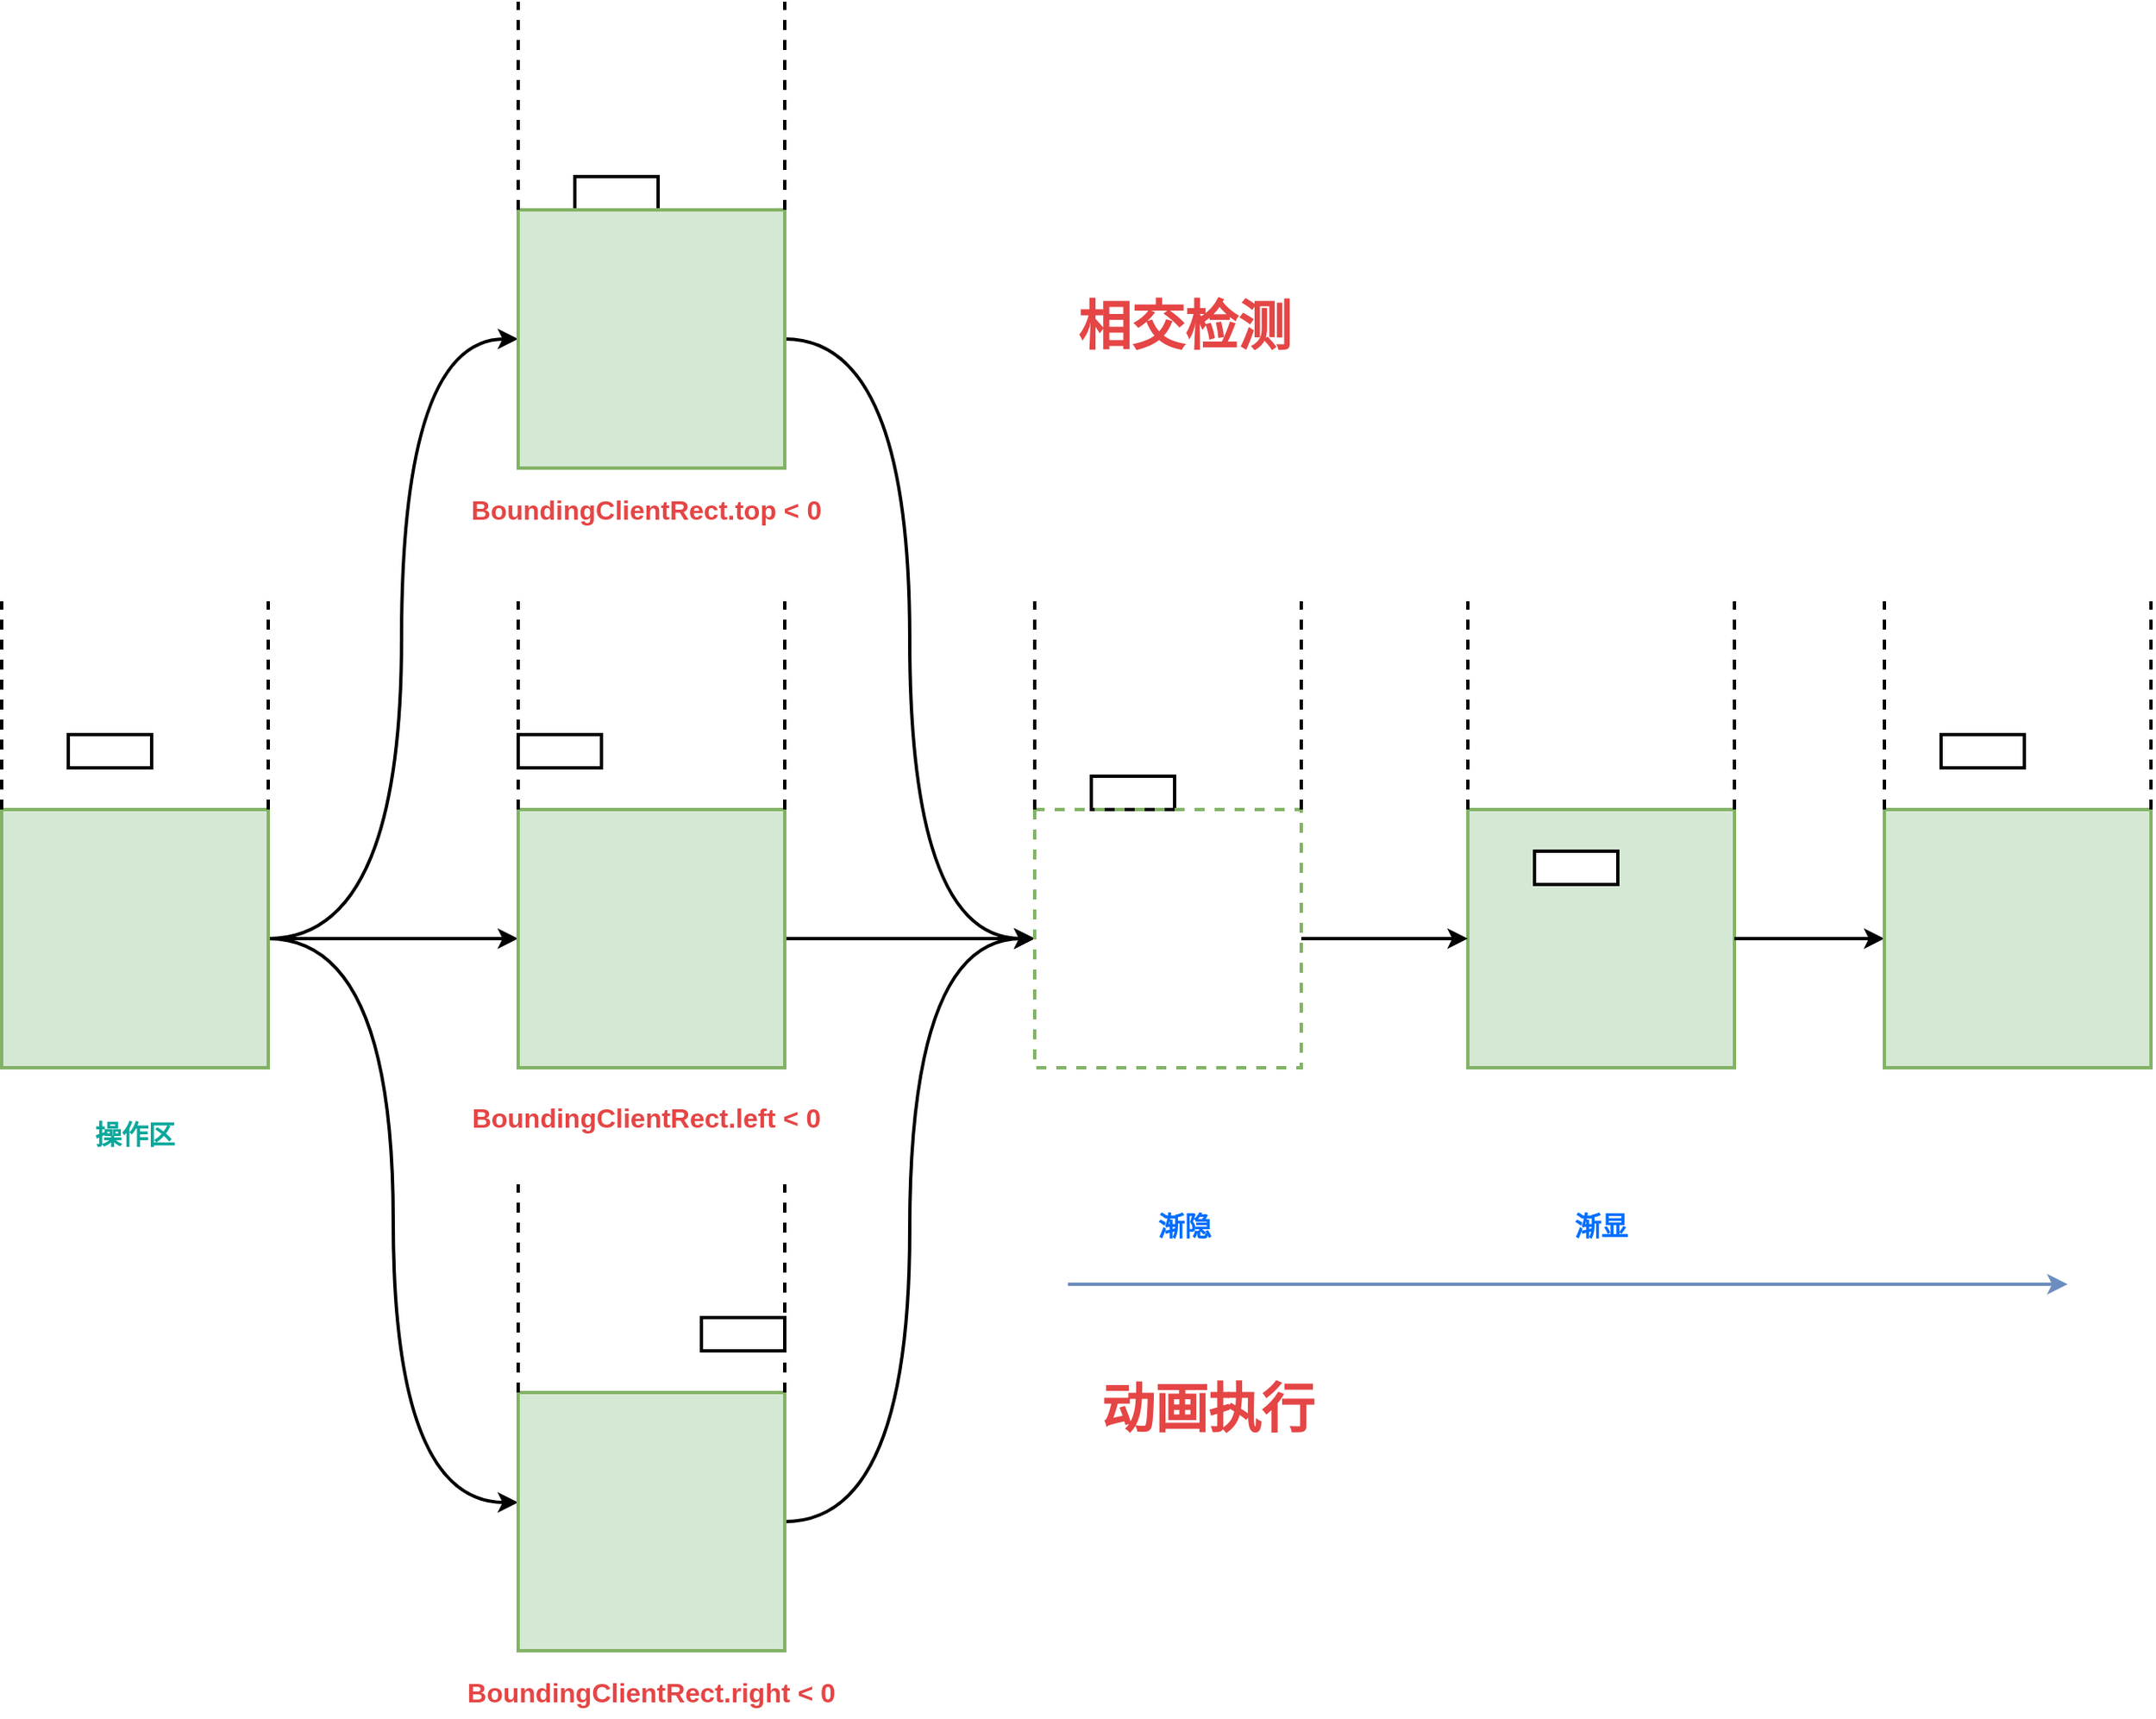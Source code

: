<mxfile version="20.8.13" type="github">
  <diagram name="第 1 页" id="pyim4qZ4rd5q3mOowQ-e">
    <mxGraphModel dx="2120" dy="1138" grid="1" gridSize="10" guides="1" tooltips="1" connect="1" arrows="1" fold="1" page="1" pageScale="1" pageWidth="827" pageHeight="1169" math="0" shadow="0">
      <root>
        <mxCell id="0" />
        <mxCell id="1" parent="0" />
        <mxCell id="yMuCJ4eydJoWDQ9Kz_5B-32" value="" style="rounded=0;whiteSpace=wrap;html=1;glass=0;strokeWidth=2;fillColor=#d5e8d4;strokeColor=#82b366;" vertex="1" parent="1">
          <mxGeometry x="950" y="515" width="160" height="155" as="geometry" />
        </mxCell>
        <mxCell id="yMuCJ4eydJoWDQ9Kz_5B-1" value="" style="rounded=0;whiteSpace=wrap;html=1;strokeWidth=2;" vertex="1" parent="1">
          <mxGeometry x="110" y="470" width="50" height="20" as="geometry" />
        </mxCell>
        <mxCell id="yMuCJ4eydJoWDQ9Kz_5B-39" style="edgeStyle=orthogonalEdgeStyle;rounded=0;orthogonalLoop=1;jettySize=auto;html=1;entryX=0;entryY=0.5;entryDx=0;entryDy=0;strokeWidth=2;curved=1;" edge="1" parent="1" source="yMuCJ4eydJoWDQ9Kz_5B-2" target="yMuCJ4eydJoWDQ9Kz_5B-8">
          <mxGeometry relative="1" as="geometry">
            <Array as="points">
              <mxPoint x="310" y="593" />
              <mxPoint x="310" y="233" />
            </Array>
          </mxGeometry>
        </mxCell>
        <mxCell id="yMuCJ4eydJoWDQ9Kz_5B-40" style="edgeStyle=orthogonalEdgeStyle;curved=1;rounded=0;orthogonalLoop=1;jettySize=auto;html=1;entryX=0;entryY=0.5;entryDx=0;entryDy=0;strokeWidth=2;" edge="1" parent="1" source="yMuCJ4eydJoWDQ9Kz_5B-2" target="yMuCJ4eydJoWDQ9Kz_5B-15">
          <mxGeometry relative="1" as="geometry" />
        </mxCell>
        <mxCell id="yMuCJ4eydJoWDQ9Kz_5B-41" style="edgeStyle=orthogonalEdgeStyle;curved=1;rounded=0;orthogonalLoop=1;jettySize=auto;html=1;entryX=0;entryY=0.426;entryDx=0;entryDy=0;entryPerimeter=0;strokeWidth=2;" edge="1" parent="1" source="yMuCJ4eydJoWDQ9Kz_5B-2" target="yMuCJ4eydJoWDQ9Kz_5B-19">
          <mxGeometry relative="1" as="geometry" />
        </mxCell>
        <mxCell id="yMuCJ4eydJoWDQ9Kz_5B-2" value="" style="rounded=0;whiteSpace=wrap;html=1;glass=0;strokeWidth=2;fillColor=#d5e8d4;strokeColor=#82b366;" vertex="1" parent="1">
          <mxGeometry x="70" y="515" width="160" height="155" as="geometry" />
        </mxCell>
        <mxCell id="yMuCJ4eydJoWDQ9Kz_5B-3" value="&lt;b&gt;&lt;font color=&quot;#08a89c&quot; style=&quot;font-size: 16px;&quot;&gt;操作区&lt;/font&gt;&lt;/b&gt;" style="text;html=1;strokeColor=none;fillColor=none;align=center;verticalAlign=middle;whiteSpace=wrap;rounded=0;" vertex="1" parent="1">
          <mxGeometry x="120" y="695" width="60" height="30" as="geometry" />
        </mxCell>
        <mxCell id="yMuCJ4eydJoWDQ9Kz_5B-5" value="" style="endArrow=none;html=1;rounded=0;strokeWidth=2;dashed=1;" edge="1" parent="1">
          <mxGeometry width="50" height="50" relative="1" as="geometry">
            <mxPoint x="70" y="515" as="sourcePoint" />
            <mxPoint x="70" y="390" as="targetPoint" />
          </mxGeometry>
        </mxCell>
        <mxCell id="yMuCJ4eydJoWDQ9Kz_5B-6" value="" style="endArrow=none;html=1;rounded=0;strokeWidth=2;dashed=1;" edge="1" parent="1">
          <mxGeometry width="50" height="50" relative="1" as="geometry">
            <mxPoint x="230" y="515" as="sourcePoint" />
            <mxPoint x="230" y="390" as="targetPoint" />
          </mxGeometry>
        </mxCell>
        <mxCell id="yMuCJ4eydJoWDQ9Kz_5B-7" value="" style="rounded=0;whiteSpace=wrap;html=1;strokeWidth=2;" vertex="1" parent="1">
          <mxGeometry x="414" y="135" width="50" height="20" as="geometry" />
        </mxCell>
        <mxCell id="yMuCJ4eydJoWDQ9Kz_5B-43" style="edgeStyle=orthogonalEdgeStyle;curved=1;rounded=0;orthogonalLoop=1;jettySize=auto;html=1;entryX=0;entryY=0.5;entryDx=0;entryDy=0;strokeWidth=2;" edge="1" parent="1" source="yMuCJ4eydJoWDQ9Kz_5B-8" target="yMuCJ4eydJoWDQ9Kz_5B-28">
          <mxGeometry relative="1" as="geometry" />
        </mxCell>
        <mxCell id="yMuCJ4eydJoWDQ9Kz_5B-8" value="" style="rounded=0;whiteSpace=wrap;html=1;glass=0;strokeWidth=2;fillColor=#d5e8d4;strokeColor=#82b366;" vertex="1" parent="1">
          <mxGeometry x="380" y="155" width="160" height="155" as="geometry" />
        </mxCell>
        <mxCell id="yMuCJ4eydJoWDQ9Kz_5B-9" value="" style="endArrow=none;html=1;rounded=0;strokeWidth=2;dashed=1;" edge="1" parent="1">
          <mxGeometry width="50" height="50" relative="1" as="geometry">
            <mxPoint x="380" y="155" as="sourcePoint" />
            <mxPoint x="380" y="30" as="targetPoint" />
          </mxGeometry>
        </mxCell>
        <mxCell id="yMuCJ4eydJoWDQ9Kz_5B-10" value="" style="endArrow=none;html=1;rounded=0;strokeWidth=2;dashed=1;" edge="1" parent="1">
          <mxGeometry width="50" height="50" relative="1" as="geometry">
            <mxPoint x="540" y="155" as="sourcePoint" />
            <mxPoint x="540" y="30" as="targetPoint" />
          </mxGeometry>
        </mxCell>
        <mxCell id="yMuCJ4eydJoWDQ9Kz_5B-14" value="" style="rounded=0;whiteSpace=wrap;html=1;strokeWidth=2;" vertex="1" parent="1">
          <mxGeometry x="380" y="470" width="50" height="20" as="geometry" />
        </mxCell>
        <mxCell id="yMuCJ4eydJoWDQ9Kz_5B-44" style="edgeStyle=orthogonalEdgeStyle;curved=1;rounded=0;orthogonalLoop=1;jettySize=auto;html=1;entryX=0;entryY=0.5;entryDx=0;entryDy=0;strokeWidth=2;" edge="1" parent="1" source="yMuCJ4eydJoWDQ9Kz_5B-15" target="yMuCJ4eydJoWDQ9Kz_5B-28">
          <mxGeometry relative="1" as="geometry" />
        </mxCell>
        <mxCell id="yMuCJ4eydJoWDQ9Kz_5B-15" value="" style="rounded=0;whiteSpace=wrap;html=1;glass=0;strokeWidth=2;fillColor=#d5e8d4;strokeColor=#82b366;" vertex="1" parent="1">
          <mxGeometry x="380" y="515" width="160" height="155" as="geometry" />
        </mxCell>
        <mxCell id="yMuCJ4eydJoWDQ9Kz_5B-16" value="" style="endArrow=none;html=1;rounded=0;strokeWidth=2;dashed=1;" edge="1" parent="1">
          <mxGeometry width="50" height="50" relative="1" as="geometry">
            <mxPoint x="380" y="515" as="sourcePoint" />
            <mxPoint x="380" y="390" as="targetPoint" />
          </mxGeometry>
        </mxCell>
        <mxCell id="yMuCJ4eydJoWDQ9Kz_5B-17" value="" style="endArrow=none;html=1;rounded=0;strokeWidth=2;dashed=1;" edge="1" parent="1">
          <mxGeometry width="50" height="50" relative="1" as="geometry">
            <mxPoint x="540.0" y="515" as="sourcePoint" />
            <mxPoint x="540.0" y="390" as="targetPoint" />
          </mxGeometry>
        </mxCell>
        <mxCell id="yMuCJ4eydJoWDQ9Kz_5B-18" value="" style="rounded=0;whiteSpace=wrap;html=1;strokeWidth=2;" vertex="1" parent="1">
          <mxGeometry x="490" y="820" width="50" height="20" as="geometry" />
        </mxCell>
        <mxCell id="yMuCJ4eydJoWDQ9Kz_5B-45" style="edgeStyle=orthogonalEdgeStyle;curved=1;rounded=0;orthogonalLoop=1;jettySize=auto;html=1;entryX=0;entryY=0.5;entryDx=0;entryDy=0;strokeWidth=2;" edge="1" parent="1" source="yMuCJ4eydJoWDQ9Kz_5B-19" target="yMuCJ4eydJoWDQ9Kz_5B-28">
          <mxGeometry relative="1" as="geometry" />
        </mxCell>
        <mxCell id="yMuCJ4eydJoWDQ9Kz_5B-19" value="" style="rounded=0;whiteSpace=wrap;html=1;glass=0;strokeWidth=2;fillColor=#d5e8d4;strokeColor=#82b366;" vertex="1" parent="1">
          <mxGeometry x="380" y="865" width="160" height="155" as="geometry" />
        </mxCell>
        <mxCell id="yMuCJ4eydJoWDQ9Kz_5B-20" value="" style="endArrow=none;html=1;rounded=0;strokeWidth=2;dashed=1;" edge="1" parent="1">
          <mxGeometry width="50" height="50" relative="1" as="geometry">
            <mxPoint x="380" y="865" as="sourcePoint" />
            <mxPoint x="380" y="740" as="targetPoint" />
          </mxGeometry>
        </mxCell>
        <mxCell id="yMuCJ4eydJoWDQ9Kz_5B-21" value="" style="endArrow=none;html=1;rounded=0;strokeWidth=2;dashed=1;" edge="1" parent="1">
          <mxGeometry width="50" height="50" relative="1" as="geometry">
            <mxPoint x="540.0" y="865" as="sourcePoint" />
            <mxPoint x="540.0" y="740" as="targetPoint" />
          </mxGeometry>
        </mxCell>
        <mxCell id="yMuCJ4eydJoWDQ9Kz_5B-22" value="&lt;font color=&quot;#e54545&quot;&gt;&lt;span style=&quot;font-size: 16px;&quot;&gt;&lt;b&gt;BoundingClientRect.top &amp;lt; 0&lt;/b&gt;&lt;/span&gt;&lt;/font&gt;" style="text;html=1;strokeColor=none;fillColor=none;align=center;verticalAlign=middle;whiteSpace=wrap;rounded=0;" vertex="1" parent="1">
          <mxGeometry x="327.34" y="320" width="260" height="30" as="geometry" />
        </mxCell>
        <mxCell id="yMuCJ4eydJoWDQ9Kz_5B-24" value="&lt;font color=&quot;#e54545&quot;&gt;&lt;span style=&quot;font-size: 16px;&quot;&gt;&lt;b&gt;BoundingClientRect.left &amp;lt; 0&lt;/b&gt;&lt;/span&gt;&lt;/font&gt;" style="text;html=1;strokeColor=none;fillColor=none;align=center;verticalAlign=middle;whiteSpace=wrap;rounded=0;" vertex="1" parent="1">
          <mxGeometry x="327.34" y="685" width="260" height="30" as="geometry" />
        </mxCell>
        <mxCell id="yMuCJ4eydJoWDQ9Kz_5B-26" value="&lt;font color=&quot;#e54545&quot;&gt;&lt;span style=&quot;font-size: 16px;&quot;&gt;&lt;b&gt;BoundingClientRect.right &amp;lt; 0&lt;/b&gt;&lt;/span&gt;&lt;/font&gt;" style="text;html=1;strokeColor=none;fillColor=none;align=center;verticalAlign=middle;whiteSpace=wrap;rounded=0;" vertex="1" parent="1">
          <mxGeometry x="330" y="1030" width="260" height="30" as="geometry" />
        </mxCell>
        <mxCell id="yMuCJ4eydJoWDQ9Kz_5B-27" value="" style="rounded=0;whiteSpace=wrap;html=1;strokeWidth=2;" vertex="1" parent="1">
          <mxGeometry x="724" y="495" width="50" height="20" as="geometry" />
        </mxCell>
        <mxCell id="yMuCJ4eydJoWDQ9Kz_5B-46" style="edgeStyle=orthogonalEdgeStyle;curved=1;rounded=0;orthogonalLoop=1;jettySize=auto;html=1;entryX=0;entryY=0.5;entryDx=0;entryDy=0;strokeWidth=2;" edge="1" parent="1" source="yMuCJ4eydJoWDQ9Kz_5B-28" target="yMuCJ4eydJoWDQ9Kz_5B-32">
          <mxGeometry relative="1" as="geometry" />
        </mxCell>
        <mxCell id="yMuCJ4eydJoWDQ9Kz_5B-28" value="" style="rounded=0;whiteSpace=wrap;html=1;glass=0;strokeWidth=2;fillColor=none;strokeColor=#82b366;dashed=1;" vertex="1" parent="1">
          <mxGeometry x="690" y="515" width="160" height="155" as="geometry" />
        </mxCell>
        <mxCell id="yMuCJ4eydJoWDQ9Kz_5B-29" value="" style="endArrow=none;html=1;rounded=0;strokeWidth=2;dashed=1;" edge="1" parent="1">
          <mxGeometry width="50" height="50" relative="1" as="geometry">
            <mxPoint x="690" y="515" as="sourcePoint" />
            <mxPoint x="690" y="390" as="targetPoint" />
          </mxGeometry>
        </mxCell>
        <mxCell id="yMuCJ4eydJoWDQ9Kz_5B-30" value="" style="endArrow=none;html=1;rounded=0;strokeWidth=2;dashed=1;" edge="1" parent="1">
          <mxGeometry width="50" height="50" relative="1" as="geometry">
            <mxPoint x="850" y="515" as="sourcePoint" />
            <mxPoint x="850" y="390" as="targetPoint" />
          </mxGeometry>
        </mxCell>
        <mxCell id="yMuCJ4eydJoWDQ9Kz_5B-31" value="" style="rounded=0;whiteSpace=wrap;html=1;strokeWidth=2;" vertex="1" parent="1">
          <mxGeometry x="990" y="540" width="50" height="20" as="geometry" />
        </mxCell>
        <mxCell id="yMuCJ4eydJoWDQ9Kz_5B-47" style="edgeStyle=orthogonalEdgeStyle;curved=1;rounded=0;orthogonalLoop=1;jettySize=auto;html=1;exitX=1;exitY=0.5;exitDx=0;exitDy=0;entryX=0;entryY=0.5;entryDx=0;entryDy=0;strokeWidth=2;" edge="1" parent="1" source="yMuCJ4eydJoWDQ9Kz_5B-32" target="yMuCJ4eydJoWDQ9Kz_5B-36">
          <mxGeometry relative="1" as="geometry" />
        </mxCell>
        <mxCell id="yMuCJ4eydJoWDQ9Kz_5B-33" value="" style="endArrow=none;html=1;rounded=0;strokeWidth=2;dashed=1;" edge="1" parent="1">
          <mxGeometry width="50" height="50" relative="1" as="geometry">
            <mxPoint x="950" y="515" as="sourcePoint" />
            <mxPoint x="950" y="390" as="targetPoint" />
          </mxGeometry>
        </mxCell>
        <mxCell id="yMuCJ4eydJoWDQ9Kz_5B-34" value="" style="endArrow=none;html=1;rounded=0;strokeWidth=2;dashed=1;" edge="1" parent="1">
          <mxGeometry width="50" height="50" relative="1" as="geometry">
            <mxPoint x="1110" y="515" as="sourcePoint" />
            <mxPoint x="1110" y="390" as="targetPoint" />
          </mxGeometry>
        </mxCell>
        <mxCell id="yMuCJ4eydJoWDQ9Kz_5B-35" value="" style="rounded=0;whiteSpace=wrap;html=1;strokeWidth=2;" vertex="1" parent="1">
          <mxGeometry x="1234" y="470" width="50" height="20" as="geometry" />
        </mxCell>
        <mxCell id="yMuCJ4eydJoWDQ9Kz_5B-36" value="" style="rounded=0;whiteSpace=wrap;html=1;glass=0;strokeWidth=2;fillColor=#d5e8d4;strokeColor=#82b366;" vertex="1" parent="1">
          <mxGeometry x="1200" y="515" width="160" height="155" as="geometry" />
        </mxCell>
        <mxCell id="yMuCJ4eydJoWDQ9Kz_5B-37" value="" style="endArrow=none;html=1;rounded=0;strokeWidth=2;dashed=1;" edge="1" parent="1">
          <mxGeometry width="50" height="50" relative="1" as="geometry">
            <mxPoint x="1200" y="515" as="sourcePoint" />
            <mxPoint x="1200" y="390" as="targetPoint" />
          </mxGeometry>
        </mxCell>
        <mxCell id="yMuCJ4eydJoWDQ9Kz_5B-38" value="" style="endArrow=none;html=1;rounded=0;strokeWidth=2;dashed=1;" edge="1" parent="1">
          <mxGeometry width="50" height="50" relative="1" as="geometry">
            <mxPoint x="1360" y="515" as="sourcePoint" />
            <mxPoint x="1360" y="390" as="targetPoint" />
          </mxGeometry>
        </mxCell>
        <mxCell id="yMuCJ4eydJoWDQ9Kz_5B-50" value="&lt;font size=&quot;1&quot; color=&quot;#e54545&quot;&gt;&lt;b style=&quot;font-size: 32px;&quot;&gt;相交检测&lt;/b&gt;&lt;/font&gt;" style="text;html=1;strokeColor=none;fillColor=none;align=center;verticalAlign=middle;whiteSpace=wrap;rounded=0;" vertex="1" parent="1">
          <mxGeometry x="710" y="210" width="140" height="30" as="geometry" />
        </mxCell>
        <mxCell id="yMuCJ4eydJoWDQ9Kz_5B-53" value="" style="endArrow=classic;html=1;rounded=0;strokeWidth=2;fontSize=32;fontColor=#E54545;curved=1;fillColor=#dae8fc;strokeColor=#6c8ebf;" edge="1" parent="1">
          <mxGeometry width="50" height="50" relative="1" as="geometry">
            <mxPoint x="710" y="800" as="sourcePoint" />
            <mxPoint x="1310" y="800" as="targetPoint" />
          </mxGeometry>
        </mxCell>
        <mxCell id="yMuCJ4eydJoWDQ9Kz_5B-54" value="&lt;span style=&quot;font-size: 16px;&quot;&gt;&lt;b style=&quot;&quot;&gt;&lt;font color=&quot;#006eff&quot;&gt;渐隐&lt;/font&gt;&lt;/b&gt;&lt;/span&gt;" style="text;html=1;strokeColor=none;fillColor=none;align=center;verticalAlign=middle;whiteSpace=wrap;rounded=0;" vertex="1" parent="1">
          <mxGeometry x="750" y="750" width="60" height="30" as="geometry" />
        </mxCell>
        <mxCell id="yMuCJ4eydJoWDQ9Kz_5B-55" value="&lt;span style=&quot;font-size: 16px;&quot;&gt;&lt;b style=&quot;&quot;&gt;&lt;font color=&quot;#006eff&quot;&gt;渐显&lt;/font&gt;&lt;/b&gt;&lt;/span&gt;" style="text;html=1;strokeColor=none;fillColor=none;align=center;verticalAlign=middle;whiteSpace=wrap;rounded=0;" vertex="1" parent="1">
          <mxGeometry x="1000" y="750" width="60" height="30" as="geometry" />
        </mxCell>
        <mxCell id="yMuCJ4eydJoWDQ9Kz_5B-56" value="&lt;font color=&quot;#e54545&quot;&gt;&lt;span style=&quot;font-size: 32px;&quot;&gt;&lt;b&gt;动画执行&lt;/b&gt;&lt;/span&gt;&lt;/font&gt;" style="text;html=1;strokeColor=none;fillColor=none;align=center;verticalAlign=middle;whiteSpace=wrap;rounded=0;" vertex="1" parent="1">
          <mxGeometry x="724" y="860" width="140" height="30" as="geometry" />
        </mxCell>
      </root>
    </mxGraphModel>
  </diagram>
</mxfile>
